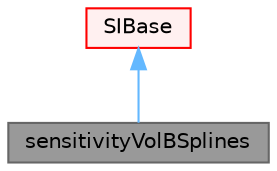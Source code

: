 digraph "sensitivityVolBSplines"
{
 // LATEX_PDF_SIZE
  bgcolor="transparent";
  edge [fontname=Helvetica,fontsize=10,labelfontname=Helvetica,labelfontsize=10];
  node [fontname=Helvetica,fontsize=10,shape=box,height=0.2,width=0.4];
  Node1 [id="Node000001",label="sensitivityVolBSplines",height=0.2,width=0.4,color="gray40", fillcolor="grey60", style="filled", fontcolor="black",tooltip="Calculation of adjoint based sensitivities at vol B-Splines control points using the SI or e-SI appro..."];
  Node2 -> Node1 [id="edge1_Node000001_Node000002",dir="back",color="steelblue1",style="solid",tooltip=" "];
  Node2 [id="Node000002",label="SIBase",height=0.2,width=0.4,color="red", fillcolor="#FFF0F0", style="filled",URL="$classFoam_1_1incompressible_1_1SIBase.html",tooltip="Base class for Surface Integral-based sensitivity derivatives."];
}
